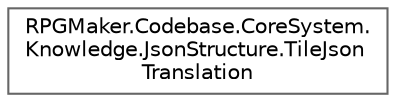 digraph "クラス階層図"
{
 // LATEX_PDF_SIZE
  bgcolor="transparent";
  edge [fontname=Helvetica,fontsize=10,labelfontname=Helvetica,labelfontsize=10];
  node [fontname=Helvetica,fontsize=10,shape=box,height=0.2,width=0.4];
  rankdir="LR";
  Node0 [id="Node000000",label="RPGMaker.Codebase.CoreSystem.\lKnowledge.JsonStructure.TileJson\lTranslation",height=0.2,width=0.4,color="grey40", fillcolor="white", style="filled",URL="$da/d2a/class_r_p_g_maker_1_1_codebase_1_1_core_system_1_1_knowledge_1_1_json_structure_1_1_tile_json_translation.html",tooltip=" "];
}
